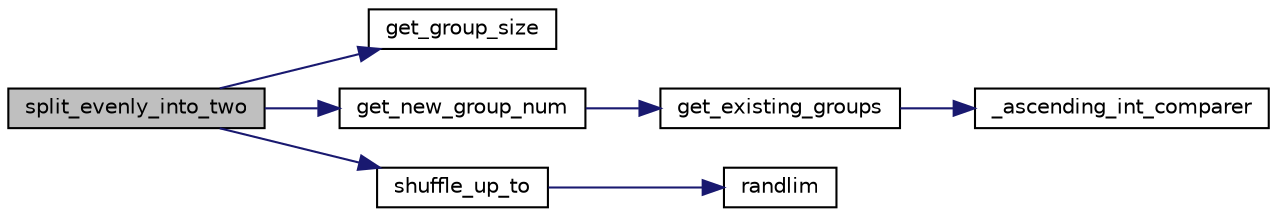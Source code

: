 digraph "split_evenly_into_two"
{
 // LATEX_PDF_SIZE
  edge [fontname="Helvetica",fontsize="10",labelfontname="Helvetica",labelfontsize="10"];
  node [fontname="Helvetica",fontsize="10",shape=record];
  rankdir="LR";
  Node1 [label="split_evenly_into_two",height=0.2,width=0.4,color="black", fillcolor="grey75", style="filled", fontcolor="black",tooltip="Split a group into two groups of equal size (or size differing only by one, if the original group had..."];
  Node1 -> Node2 [color="midnightblue",fontsize="10",style="solid",fontname="Helvetica"];
  Node2 [label="get_group_size",height=0.2,width=0.4,color="black", fillcolor="white", style="filled",URL="$group__getters.html#gad6d2b66296cd80f5bfe303e06de7935c",tooltip="Function to count the number of genotypes that currently belong to the specified group."];
  Node1 -> Node3 [color="midnightblue",fontsize="10",style="solid",fontname="Helvetica"];
  Node3 [label="get_new_group_num",height=0.2,width=0.4,color="black", fillcolor="white", style="filled",URL="$group__supporters.html#gae974a74145fe876e303e14336d3c5d3a",tooltip="Function to identify the next sequential integer that does not identify a group that currently has me..."];
  Node3 -> Node4 [color="midnightblue",fontsize="10",style="solid",fontname="Helvetica"];
  Node4 [label="get_existing_groups",height=0.2,width=0.4,color="black", fillcolor="white", style="filled",URL="$group__getters.html#ga9e5a5fb63d74d84617d91d4ae9acf1ee",tooltip="Identify every group number that currently has members."];
  Node4 -> Node5 [color="midnightblue",fontsize="10",style="solid",fontname="Helvetica"];
  Node5 [label="_ascending_int_comparer",height=0.2,width=0.4,color="black", fillcolor="white", style="filled",URL="$group__supporters.html#gadae2e9f7e1061cb20426ba2333b7629b",tooltip="Comparator function for qsort."];
  Node1 -> Node6 [color="midnightblue",fontsize="10",style="solid",fontname="Helvetica"];
  Node6 [label="shuffle_up_to",height=0.2,width=0.4,color="black", fillcolor="white", style="filled",URL="$group__supporters.html#gaa471b9b9b77c8010dff8d318e9a968a7",tooltip="Produce a random ordering of the first n elements in an array of integers using a (partial) Fisher-Ya..."];
  Node6 -> Node7 [color="midnightblue",fontsize="10",style="solid",fontname="Helvetica"];
  Node7 [label="randlim",height=0.2,width=0.4,color="black", fillcolor="white", style="filled",URL="$group__maths.html#ga89e066191f12e056cebb8d2cd74a2a29",tooltip="Generate an integer randomly between 0 and limit inclusive."];
}
